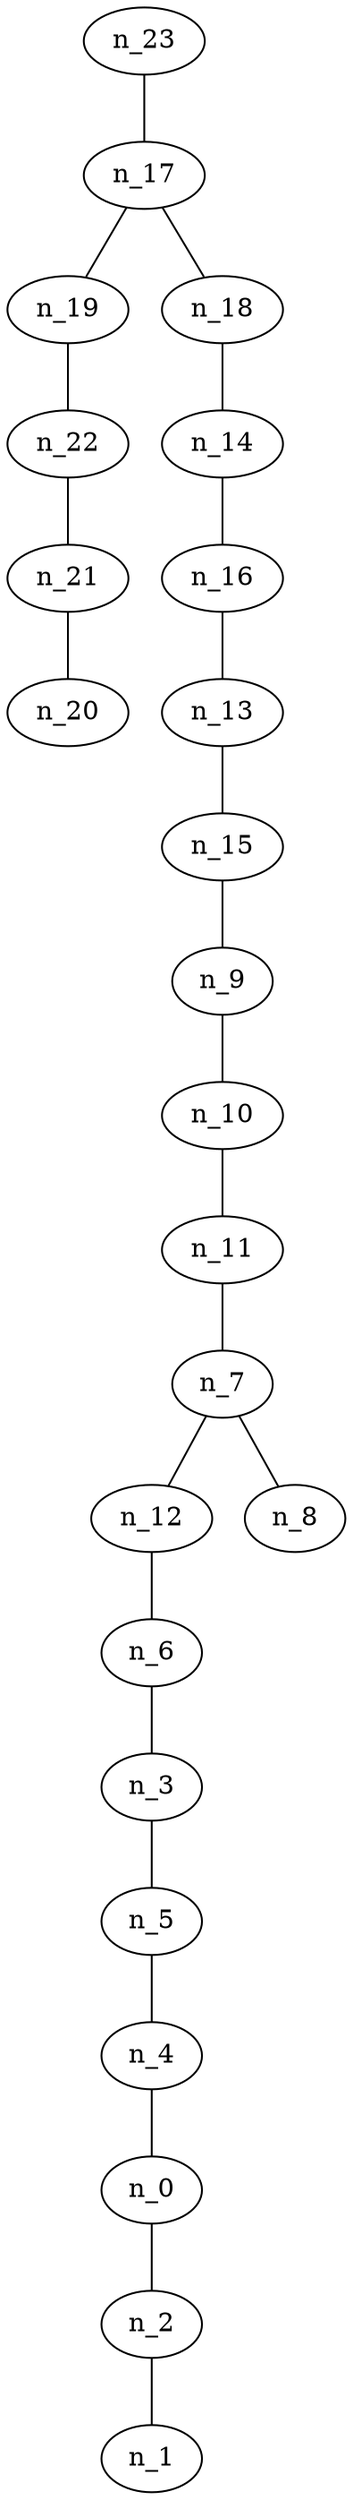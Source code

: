 graph arbol13 {
n_0--n_2
n_2--n_1
n_3--n_5
n_4--n_0
n_5--n_4
n_6--n_3
n_7--n_12
n_7--n_8
n_9--n_10
n_10--n_11
n_11--n_7
n_12--n_6
n_13--n_15
n_14--n_16
n_15--n_9
n_16--n_13
n_17--n_19
n_17--n_18
n_18--n_14
n_19--n_22
n_21--n_20
n_22--n_21
n_23--n_17
}
